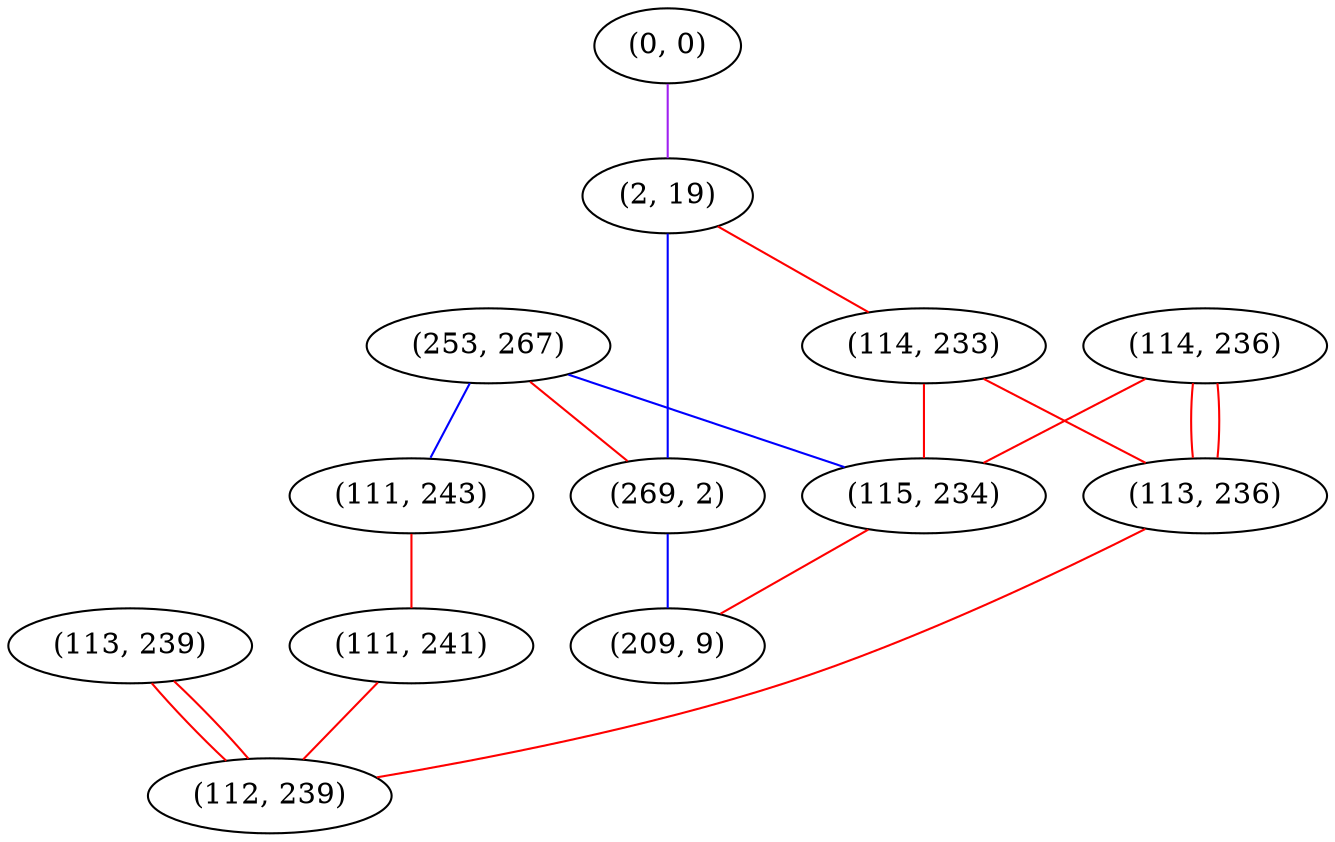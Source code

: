 graph "" {
"(0, 0)";
"(2, 19)";
"(114, 236)";
"(114, 233)";
"(253, 267)";
"(269, 2)";
"(113, 239)";
"(113, 236)";
"(111, 243)";
"(115, 234)";
"(111, 241)";
"(112, 239)";
"(209, 9)";
"(0, 0)" -- "(2, 19)"  [color=purple, key=0, weight=4];
"(2, 19)" -- "(269, 2)"  [color=blue, key=0, weight=3];
"(2, 19)" -- "(114, 233)"  [color=red, key=0, weight=1];
"(114, 236)" -- "(115, 234)"  [color=red, key=0, weight=1];
"(114, 236)" -- "(113, 236)"  [color=red, key=0, weight=1];
"(114, 236)" -- "(113, 236)"  [color=red, key=1, weight=1];
"(114, 233)" -- "(115, 234)"  [color=red, key=0, weight=1];
"(114, 233)" -- "(113, 236)"  [color=red, key=0, weight=1];
"(253, 267)" -- "(111, 243)"  [color=blue, key=0, weight=3];
"(253, 267)" -- "(115, 234)"  [color=blue, key=0, weight=3];
"(253, 267)" -- "(269, 2)"  [color=red, key=0, weight=1];
"(269, 2)" -- "(209, 9)"  [color=blue, key=0, weight=3];
"(113, 239)" -- "(112, 239)"  [color=red, key=0, weight=1];
"(113, 239)" -- "(112, 239)"  [color=red, key=1, weight=1];
"(113, 236)" -- "(112, 239)"  [color=red, key=0, weight=1];
"(111, 243)" -- "(111, 241)"  [color=red, key=0, weight=1];
"(115, 234)" -- "(209, 9)"  [color=red, key=0, weight=1];
"(111, 241)" -- "(112, 239)"  [color=red, key=0, weight=1];
}
